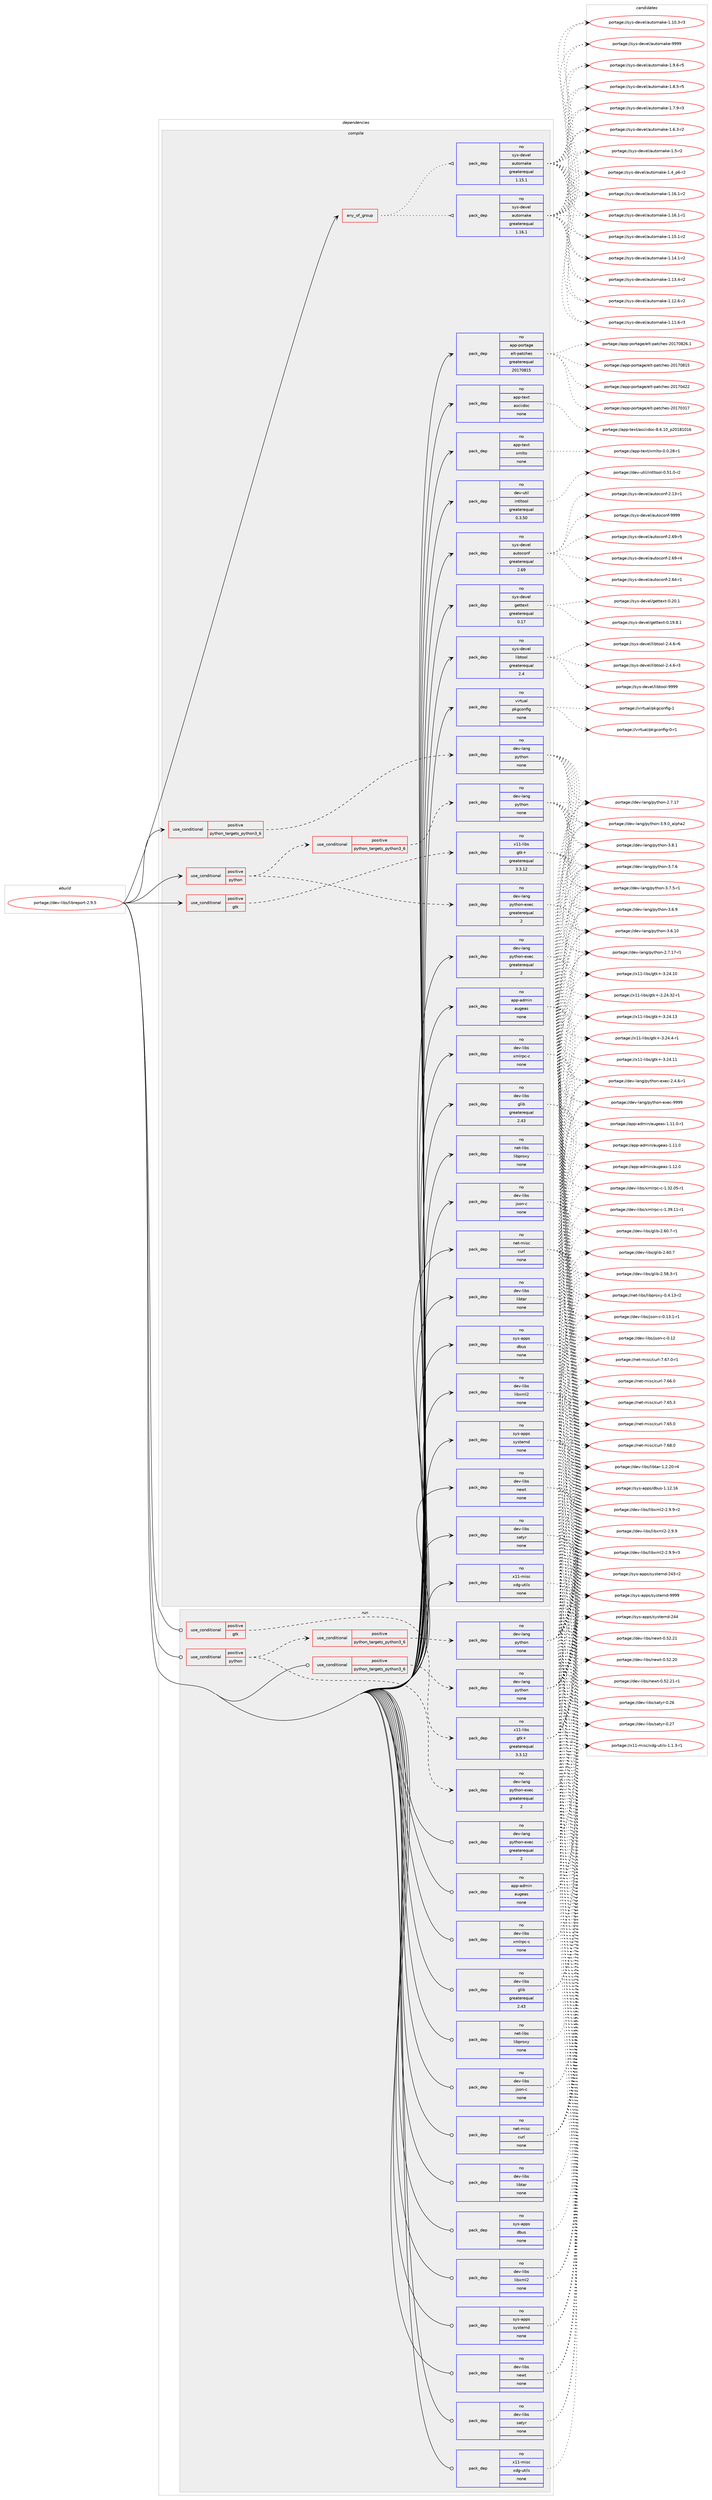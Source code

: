 digraph prolog {

# *************
# Graph options
# *************

newrank=true;
concentrate=true;
compound=true;
graph [rankdir=LR,fontname=Helvetica,fontsize=10,ranksep=1.5];#, ranksep=2.5, nodesep=0.2];
edge  [arrowhead=vee];
node  [fontname=Helvetica,fontsize=10];

# **********
# The ebuild
# **********

subgraph cluster_leftcol {
color=gray;
rank=same;
label=<<i>ebuild</i>>;
id [label="portage://dev-libs/libreport-2.9.5", color=red, width=4, href="../dev-libs/libreport-2.9.5.svg"];
}

# ****************
# The dependencies
# ****************

subgraph cluster_midcol {
color=gray;
label=<<i>dependencies</i>>;
subgraph cluster_compile {
fillcolor="#eeeeee";
style=filled;
label=<<i>compile</i>>;
subgraph any4998 {
dependency510600 [label=<<TABLE BORDER="0" CELLBORDER="1" CELLSPACING="0" CELLPADDING="4"><TR><TD CELLPADDING="10">any_of_group</TD></TR></TABLE>>, shape=none, color=red];subgraph pack380589 {
dependency510601 [label=<<TABLE BORDER="0" CELLBORDER="1" CELLSPACING="0" CELLPADDING="4" WIDTH="220"><TR><TD ROWSPAN="6" CELLPADDING="30">pack_dep</TD></TR><TR><TD WIDTH="110">no</TD></TR><TR><TD>sys-devel</TD></TR><TR><TD>automake</TD></TR><TR><TD>greaterequal</TD></TR><TR><TD>1.16.1</TD></TR></TABLE>>, shape=none, color=blue];
}
dependency510600:e -> dependency510601:w [weight=20,style="dotted",arrowhead="oinv"];
subgraph pack380590 {
dependency510602 [label=<<TABLE BORDER="0" CELLBORDER="1" CELLSPACING="0" CELLPADDING="4" WIDTH="220"><TR><TD ROWSPAN="6" CELLPADDING="30">pack_dep</TD></TR><TR><TD WIDTH="110">no</TD></TR><TR><TD>sys-devel</TD></TR><TR><TD>automake</TD></TR><TR><TD>greaterequal</TD></TR><TR><TD>1.15.1</TD></TR></TABLE>>, shape=none, color=blue];
}
dependency510600:e -> dependency510602:w [weight=20,style="dotted",arrowhead="oinv"];
}
id:e -> dependency510600:w [weight=20,style="solid",arrowhead="vee"];
subgraph cond124778 {
dependency510603 [label=<<TABLE BORDER="0" CELLBORDER="1" CELLSPACING="0" CELLPADDING="4"><TR><TD ROWSPAN="3" CELLPADDING="10">use_conditional</TD></TR><TR><TD>positive</TD></TR><TR><TD>gtk</TD></TR></TABLE>>, shape=none, color=red];
subgraph pack380591 {
dependency510604 [label=<<TABLE BORDER="0" CELLBORDER="1" CELLSPACING="0" CELLPADDING="4" WIDTH="220"><TR><TD ROWSPAN="6" CELLPADDING="30">pack_dep</TD></TR><TR><TD WIDTH="110">no</TD></TR><TR><TD>x11-libs</TD></TR><TR><TD>gtk+</TD></TR><TR><TD>greaterequal</TD></TR><TR><TD>3.3.12</TD></TR></TABLE>>, shape=none, color=blue];
}
dependency510603:e -> dependency510604:w [weight=20,style="dashed",arrowhead="vee"];
}
id:e -> dependency510603:w [weight=20,style="solid",arrowhead="vee"];
subgraph cond124779 {
dependency510605 [label=<<TABLE BORDER="0" CELLBORDER="1" CELLSPACING="0" CELLPADDING="4"><TR><TD ROWSPAN="3" CELLPADDING="10">use_conditional</TD></TR><TR><TD>positive</TD></TR><TR><TD>python</TD></TR></TABLE>>, shape=none, color=red];
subgraph cond124780 {
dependency510606 [label=<<TABLE BORDER="0" CELLBORDER="1" CELLSPACING="0" CELLPADDING="4"><TR><TD ROWSPAN="3" CELLPADDING="10">use_conditional</TD></TR><TR><TD>positive</TD></TR><TR><TD>python_targets_python3_6</TD></TR></TABLE>>, shape=none, color=red];
subgraph pack380592 {
dependency510607 [label=<<TABLE BORDER="0" CELLBORDER="1" CELLSPACING="0" CELLPADDING="4" WIDTH="220"><TR><TD ROWSPAN="6" CELLPADDING="30">pack_dep</TD></TR><TR><TD WIDTH="110">no</TD></TR><TR><TD>dev-lang</TD></TR><TR><TD>python</TD></TR><TR><TD>none</TD></TR><TR><TD></TD></TR></TABLE>>, shape=none, color=blue];
}
dependency510606:e -> dependency510607:w [weight=20,style="dashed",arrowhead="vee"];
}
dependency510605:e -> dependency510606:w [weight=20,style="dashed",arrowhead="vee"];
subgraph pack380593 {
dependency510608 [label=<<TABLE BORDER="0" CELLBORDER="1" CELLSPACING="0" CELLPADDING="4" WIDTH="220"><TR><TD ROWSPAN="6" CELLPADDING="30">pack_dep</TD></TR><TR><TD WIDTH="110">no</TD></TR><TR><TD>dev-lang</TD></TR><TR><TD>python-exec</TD></TR><TR><TD>greaterequal</TD></TR><TR><TD>2</TD></TR></TABLE>>, shape=none, color=blue];
}
dependency510605:e -> dependency510608:w [weight=20,style="dashed",arrowhead="vee"];
}
id:e -> dependency510605:w [weight=20,style="solid",arrowhead="vee"];
subgraph cond124781 {
dependency510609 [label=<<TABLE BORDER="0" CELLBORDER="1" CELLSPACING="0" CELLPADDING="4"><TR><TD ROWSPAN="3" CELLPADDING="10">use_conditional</TD></TR><TR><TD>positive</TD></TR><TR><TD>python_targets_python3_6</TD></TR></TABLE>>, shape=none, color=red];
subgraph pack380594 {
dependency510610 [label=<<TABLE BORDER="0" CELLBORDER="1" CELLSPACING="0" CELLPADDING="4" WIDTH="220"><TR><TD ROWSPAN="6" CELLPADDING="30">pack_dep</TD></TR><TR><TD WIDTH="110">no</TD></TR><TR><TD>dev-lang</TD></TR><TR><TD>python</TD></TR><TR><TD>none</TD></TR><TR><TD></TD></TR></TABLE>>, shape=none, color=blue];
}
dependency510609:e -> dependency510610:w [weight=20,style="dashed",arrowhead="vee"];
}
id:e -> dependency510609:w [weight=20,style="solid",arrowhead="vee"];
subgraph pack380595 {
dependency510611 [label=<<TABLE BORDER="0" CELLBORDER="1" CELLSPACING="0" CELLPADDING="4" WIDTH="220"><TR><TD ROWSPAN="6" CELLPADDING="30">pack_dep</TD></TR><TR><TD WIDTH="110">no</TD></TR><TR><TD>app-admin</TD></TR><TR><TD>augeas</TD></TR><TR><TD>none</TD></TR><TR><TD></TD></TR></TABLE>>, shape=none, color=blue];
}
id:e -> dependency510611:w [weight=20,style="solid",arrowhead="vee"];
subgraph pack380596 {
dependency510612 [label=<<TABLE BORDER="0" CELLBORDER="1" CELLSPACING="0" CELLPADDING="4" WIDTH="220"><TR><TD ROWSPAN="6" CELLPADDING="30">pack_dep</TD></TR><TR><TD WIDTH="110">no</TD></TR><TR><TD>app-portage</TD></TR><TR><TD>elt-patches</TD></TR><TR><TD>greaterequal</TD></TR><TR><TD>20170815</TD></TR></TABLE>>, shape=none, color=blue];
}
id:e -> dependency510612:w [weight=20,style="solid",arrowhead="vee"];
subgraph pack380597 {
dependency510613 [label=<<TABLE BORDER="0" CELLBORDER="1" CELLSPACING="0" CELLPADDING="4" WIDTH="220"><TR><TD ROWSPAN="6" CELLPADDING="30">pack_dep</TD></TR><TR><TD WIDTH="110">no</TD></TR><TR><TD>app-text</TD></TR><TR><TD>asciidoc</TD></TR><TR><TD>none</TD></TR><TR><TD></TD></TR></TABLE>>, shape=none, color=blue];
}
id:e -> dependency510613:w [weight=20,style="solid",arrowhead="vee"];
subgraph pack380598 {
dependency510614 [label=<<TABLE BORDER="0" CELLBORDER="1" CELLSPACING="0" CELLPADDING="4" WIDTH="220"><TR><TD ROWSPAN="6" CELLPADDING="30">pack_dep</TD></TR><TR><TD WIDTH="110">no</TD></TR><TR><TD>app-text</TD></TR><TR><TD>xmlto</TD></TR><TR><TD>none</TD></TR><TR><TD></TD></TR></TABLE>>, shape=none, color=blue];
}
id:e -> dependency510614:w [weight=20,style="solid",arrowhead="vee"];
subgraph pack380599 {
dependency510615 [label=<<TABLE BORDER="0" CELLBORDER="1" CELLSPACING="0" CELLPADDING="4" WIDTH="220"><TR><TD ROWSPAN="6" CELLPADDING="30">pack_dep</TD></TR><TR><TD WIDTH="110">no</TD></TR><TR><TD>dev-lang</TD></TR><TR><TD>python-exec</TD></TR><TR><TD>greaterequal</TD></TR><TR><TD>2</TD></TR></TABLE>>, shape=none, color=blue];
}
id:e -> dependency510615:w [weight=20,style="solid",arrowhead="vee"];
subgraph pack380600 {
dependency510616 [label=<<TABLE BORDER="0" CELLBORDER="1" CELLSPACING="0" CELLPADDING="4" WIDTH="220"><TR><TD ROWSPAN="6" CELLPADDING="30">pack_dep</TD></TR><TR><TD WIDTH="110">no</TD></TR><TR><TD>dev-libs</TD></TR><TR><TD>glib</TD></TR><TR><TD>greaterequal</TD></TR><TR><TD>2.43</TD></TR></TABLE>>, shape=none, color=blue];
}
id:e -> dependency510616:w [weight=20,style="solid",arrowhead="vee"];
subgraph pack380601 {
dependency510617 [label=<<TABLE BORDER="0" CELLBORDER="1" CELLSPACING="0" CELLPADDING="4" WIDTH="220"><TR><TD ROWSPAN="6" CELLPADDING="30">pack_dep</TD></TR><TR><TD WIDTH="110">no</TD></TR><TR><TD>dev-libs</TD></TR><TR><TD>json-c</TD></TR><TR><TD>none</TD></TR><TR><TD></TD></TR></TABLE>>, shape=none, color=blue];
}
id:e -> dependency510617:w [weight=20,style="solid",arrowhead="vee"];
subgraph pack380602 {
dependency510618 [label=<<TABLE BORDER="0" CELLBORDER="1" CELLSPACING="0" CELLPADDING="4" WIDTH="220"><TR><TD ROWSPAN="6" CELLPADDING="30">pack_dep</TD></TR><TR><TD WIDTH="110">no</TD></TR><TR><TD>dev-libs</TD></TR><TR><TD>libtar</TD></TR><TR><TD>none</TD></TR><TR><TD></TD></TR></TABLE>>, shape=none, color=blue];
}
id:e -> dependency510618:w [weight=20,style="solid",arrowhead="vee"];
subgraph pack380603 {
dependency510619 [label=<<TABLE BORDER="0" CELLBORDER="1" CELLSPACING="0" CELLPADDING="4" WIDTH="220"><TR><TD ROWSPAN="6" CELLPADDING="30">pack_dep</TD></TR><TR><TD WIDTH="110">no</TD></TR><TR><TD>dev-libs</TD></TR><TR><TD>libxml2</TD></TR><TR><TD>none</TD></TR><TR><TD></TD></TR></TABLE>>, shape=none, color=blue];
}
id:e -> dependency510619:w [weight=20,style="solid",arrowhead="vee"];
subgraph pack380604 {
dependency510620 [label=<<TABLE BORDER="0" CELLBORDER="1" CELLSPACING="0" CELLPADDING="4" WIDTH="220"><TR><TD ROWSPAN="6" CELLPADDING="30">pack_dep</TD></TR><TR><TD WIDTH="110">no</TD></TR><TR><TD>dev-libs</TD></TR><TR><TD>newt</TD></TR><TR><TD>none</TD></TR><TR><TD></TD></TR></TABLE>>, shape=none, color=blue];
}
id:e -> dependency510620:w [weight=20,style="solid",arrowhead="vee"];
subgraph pack380605 {
dependency510621 [label=<<TABLE BORDER="0" CELLBORDER="1" CELLSPACING="0" CELLPADDING="4" WIDTH="220"><TR><TD ROWSPAN="6" CELLPADDING="30">pack_dep</TD></TR><TR><TD WIDTH="110">no</TD></TR><TR><TD>dev-libs</TD></TR><TR><TD>satyr</TD></TR><TR><TD>none</TD></TR><TR><TD></TD></TR></TABLE>>, shape=none, color=blue];
}
id:e -> dependency510621:w [weight=20,style="solid",arrowhead="vee"];
subgraph pack380606 {
dependency510622 [label=<<TABLE BORDER="0" CELLBORDER="1" CELLSPACING="0" CELLPADDING="4" WIDTH="220"><TR><TD ROWSPAN="6" CELLPADDING="30">pack_dep</TD></TR><TR><TD WIDTH="110">no</TD></TR><TR><TD>dev-libs</TD></TR><TR><TD>xmlrpc-c</TD></TR><TR><TD>none</TD></TR><TR><TD></TD></TR></TABLE>>, shape=none, color=blue];
}
id:e -> dependency510622:w [weight=20,style="solid",arrowhead="vee"];
subgraph pack380607 {
dependency510623 [label=<<TABLE BORDER="0" CELLBORDER="1" CELLSPACING="0" CELLPADDING="4" WIDTH="220"><TR><TD ROWSPAN="6" CELLPADDING="30">pack_dep</TD></TR><TR><TD WIDTH="110">no</TD></TR><TR><TD>dev-util</TD></TR><TR><TD>intltool</TD></TR><TR><TD>greaterequal</TD></TR><TR><TD>0.3.50</TD></TR></TABLE>>, shape=none, color=blue];
}
id:e -> dependency510623:w [weight=20,style="solid",arrowhead="vee"];
subgraph pack380608 {
dependency510624 [label=<<TABLE BORDER="0" CELLBORDER="1" CELLSPACING="0" CELLPADDING="4" WIDTH="220"><TR><TD ROWSPAN="6" CELLPADDING="30">pack_dep</TD></TR><TR><TD WIDTH="110">no</TD></TR><TR><TD>net-libs</TD></TR><TR><TD>libproxy</TD></TR><TR><TD>none</TD></TR><TR><TD></TD></TR></TABLE>>, shape=none, color=blue];
}
id:e -> dependency510624:w [weight=20,style="solid",arrowhead="vee"];
subgraph pack380609 {
dependency510625 [label=<<TABLE BORDER="0" CELLBORDER="1" CELLSPACING="0" CELLPADDING="4" WIDTH="220"><TR><TD ROWSPAN="6" CELLPADDING="30">pack_dep</TD></TR><TR><TD WIDTH="110">no</TD></TR><TR><TD>net-misc</TD></TR><TR><TD>curl</TD></TR><TR><TD>none</TD></TR><TR><TD></TD></TR></TABLE>>, shape=none, color=blue];
}
id:e -> dependency510625:w [weight=20,style="solid",arrowhead="vee"];
subgraph pack380610 {
dependency510626 [label=<<TABLE BORDER="0" CELLBORDER="1" CELLSPACING="0" CELLPADDING="4" WIDTH="220"><TR><TD ROWSPAN="6" CELLPADDING="30">pack_dep</TD></TR><TR><TD WIDTH="110">no</TD></TR><TR><TD>sys-apps</TD></TR><TR><TD>dbus</TD></TR><TR><TD>none</TD></TR><TR><TD></TD></TR></TABLE>>, shape=none, color=blue];
}
id:e -> dependency510626:w [weight=20,style="solid",arrowhead="vee"];
subgraph pack380611 {
dependency510627 [label=<<TABLE BORDER="0" CELLBORDER="1" CELLSPACING="0" CELLPADDING="4" WIDTH="220"><TR><TD ROWSPAN="6" CELLPADDING="30">pack_dep</TD></TR><TR><TD WIDTH="110">no</TD></TR><TR><TD>sys-apps</TD></TR><TR><TD>systemd</TD></TR><TR><TD>none</TD></TR><TR><TD></TD></TR></TABLE>>, shape=none, color=blue];
}
id:e -> dependency510627:w [weight=20,style="solid",arrowhead="vee"];
subgraph pack380612 {
dependency510628 [label=<<TABLE BORDER="0" CELLBORDER="1" CELLSPACING="0" CELLPADDING="4" WIDTH="220"><TR><TD ROWSPAN="6" CELLPADDING="30">pack_dep</TD></TR><TR><TD WIDTH="110">no</TD></TR><TR><TD>sys-devel</TD></TR><TR><TD>autoconf</TD></TR><TR><TD>greaterequal</TD></TR><TR><TD>2.69</TD></TR></TABLE>>, shape=none, color=blue];
}
id:e -> dependency510628:w [weight=20,style="solid",arrowhead="vee"];
subgraph pack380613 {
dependency510629 [label=<<TABLE BORDER="0" CELLBORDER="1" CELLSPACING="0" CELLPADDING="4" WIDTH="220"><TR><TD ROWSPAN="6" CELLPADDING="30">pack_dep</TD></TR><TR><TD WIDTH="110">no</TD></TR><TR><TD>sys-devel</TD></TR><TR><TD>gettext</TD></TR><TR><TD>greaterequal</TD></TR><TR><TD>0.17</TD></TR></TABLE>>, shape=none, color=blue];
}
id:e -> dependency510629:w [weight=20,style="solid",arrowhead="vee"];
subgraph pack380614 {
dependency510630 [label=<<TABLE BORDER="0" CELLBORDER="1" CELLSPACING="0" CELLPADDING="4" WIDTH="220"><TR><TD ROWSPAN="6" CELLPADDING="30">pack_dep</TD></TR><TR><TD WIDTH="110">no</TD></TR><TR><TD>sys-devel</TD></TR><TR><TD>libtool</TD></TR><TR><TD>greaterequal</TD></TR><TR><TD>2.4</TD></TR></TABLE>>, shape=none, color=blue];
}
id:e -> dependency510630:w [weight=20,style="solid",arrowhead="vee"];
subgraph pack380615 {
dependency510631 [label=<<TABLE BORDER="0" CELLBORDER="1" CELLSPACING="0" CELLPADDING="4" WIDTH="220"><TR><TD ROWSPAN="6" CELLPADDING="30">pack_dep</TD></TR><TR><TD WIDTH="110">no</TD></TR><TR><TD>virtual</TD></TR><TR><TD>pkgconfig</TD></TR><TR><TD>none</TD></TR><TR><TD></TD></TR></TABLE>>, shape=none, color=blue];
}
id:e -> dependency510631:w [weight=20,style="solid",arrowhead="vee"];
subgraph pack380616 {
dependency510632 [label=<<TABLE BORDER="0" CELLBORDER="1" CELLSPACING="0" CELLPADDING="4" WIDTH="220"><TR><TD ROWSPAN="6" CELLPADDING="30">pack_dep</TD></TR><TR><TD WIDTH="110">no</TD></TR><TR><TD>x11-misc</TD></TR><TR><TD>xdg-utils</TD></TR><TR><TD>none</TD></TR><TR><TD></TD></TR></TABLE>>, shape=none, color=blue];
}
id:e -> dependency510632:w [weight=20,style="solid",arrowhead="vee"];
}
subgraph cluster_compileandrun {
fillcolor="#eeeeee";
style=filled;
label=<<i>compile and run</i>>;
}
subgraph cluster_run {
fillcolor="#eeeeee";
style=filled;
label=<<i>run</i>>;
subgraph cond124782 {
dependency510633 [label=<<TABLE BORDER="0" CELLBORDER="1" CELLSPACING="0" CELLPADDING="4"><TR><TD ROWSPAN="3" CELLPADDING="10">use_conditional</TD></TR><TR><TD>positive</TD></TR><TR><TD>gtk</TD></TR></TABLE>>, shape=none, color=red];
subgraph pack380617 {
dependency510634 [label=<<TABLE BORDER="0" CELLBORDER="1" CELLSPACING="0" CELLPADDING="4" WIDTH="220"><TR><TD ROWSPAN="6" CELLPADDING="30">pack_dep</TD></TR><TR><TD WIDTH="110">no</TD></TR><TR><TD>x11-libs</TD></TR><TR><TD>gtk+</TD></TR><TR><TD>greaterequal</TD></TR><TR><TD>3.3.12</TD></TR></TABLE>>, shape=none, color=blue];
}
dependency510633:e -> dependency510634:w [weight=20,style="dashed",arrowhead="vee"];
}
id:e -> dependency510633:w [weight=20,style="solid",arrowhead="odot"];
subgraph cond124783 {
dependency510635 [label=<<TABLE BORDER="0" CELLBORDER="1" CELLSPACING="0" CELLPADDING="4"><TR><TD ROWSPAN="3" CELLPADDING="10">use_conditional</TD></TR><TR><TD>positive</TD></TR><TR><TD>python</TD></TR></TABLE>>, shape=none, color=red];
subgraph cond124784 {
dependency510636 [label=<<TABLE BORDER="0" CELLBORDER="1" CELLSPACING="0" CELLPADDING="4"><TR><TD ROWSPAN="3" CELLPADDING="10">use_conditional</TD></TR><TR><TD>positive</TD></TR><TR><TD>python_targets_python3_6</TD></TR></TABLE>>, shape=none, color=red];
subgraph pack380618 {
dependency510637 [label=<<TABLE BORDER="0" CELLBORDER="1" CELLSPACING="0" CELLPADDING="4" WIDTH="220"><TR><TD ROWSPAN="6" CELLPADDING="30">pack_dep</TD></TR><TR><TD WIDTH="110">no</TD></TR><TR><TD>dev-lang</TD></TR><TR><TD>python</TD></TR><TR><TD>none</TD></TR><TR><TD></TD></TR></TABLE>>, shape=none, color=blue];
}
dependency510636:e -> dependency510637:w [weight=20,style="dashed",arrowhead="vee"];
}
dependency510635:e -> dependency510636:w [weight=20,style="dashed",arrowhead="vee"];
subgraph pack380619 {
dependency510638 [label=<<TABLE BORDER="0" CELLBORDER="1" CELLSPACING="0" CELLPADDING="4" WIDTH="220"><TR><TD ROWSPAN="6" CELLPADDING="30">pack_dep</TD></TR><TR><TD WIDTH="110">no</TD></TR><TR><TD>dev-lang</TD></TR><TR><TD>python-exec</TD></TR><TR><TD>greaterequal</TD></TR><TR><TD>2</TD></TR></TABLE>>, shape=none, color=blue];
}
dependency510635:e -> dependency510638:w [weight=20,style="dashed",arrowhead="vee"];
}
id:e -> dependency510635:w [weight=20,style="solid",arrowhead="odot"];
subgraph cond124785 {
dependency510639 [label=<<TABLE BORDER="0" CELLBORDER="1" CELLSPACING="0" CELLPADDING="4"><TR><TD ROWSPAN="3" CELLPADDING="10">use_conditional</TD></TR><TR><TD>positive</TD></TR><TR><TD>python_targets_python3_6</TD></TR></TABLE>>, shape=none, color=red];
subgraph pack380620 {
dependency510640 [label=<<TABLE BORDER="0" CELLBORDER="1" CELLSPACING="0" CELLPADDING="4" WIDTH="220"><TR><TD ROWSPAN="6" CELLPADDING="30">pack_dep</TD></TR><TR><TD WIDTH="110">no</TD></TR><TR><TD>dev-lang</TD></TR><TR><TD>python</TD></TR><TR><TD>none</TD></TR><TR><TD></TD></TR></TABLE>>, shape=none, color=blue];
}
dependency510639:e -> dependency510640:w [weight=20,style="dashed",arrowhead="vee"];
}
id:e -> dependency510639:w [weight=20,style="solid",arrowhead="odot"];
subgraph pack380621 {
dependency510641 [label=<<TABLE BORDER="0" CELLBORDER="1" CELLSPACING="0" CELLPADDING="4" WIDTH="220"><TR><TD ROWSPAN="6" CELLPADDING="30">pack_dep</TD></TR><TR><TD WIDTH="110">no</TD></TR><TR><TD>app-admin</TD></TR><TR><TD>augeas</TD></TR><TR><TD>none</TD></TR><TR><TD></TD></TR></TABLE>>, shape=none, color=blue];
}
id:e -> dependency510641:w [weight=20,style="solid",arrowhead="odot"];
subgraph pack380622 {
dependency510642 [label=<<TABLE BORDER="0" CELLBORDER="1" CELLSPACING="0" CELLPADDING="4" WIDTH="220"><TR><TD ROWSPAN="6" CELLPADDING="30">pack_dep</TD></TR><TR><TD WIDTH="110">no</TD></TR><TR><TD>dev-lang</TD></TR><TR><TD>python-exec</TD></TR><TR><TD>greaterequal</TD></TR><TR><TD>2</TD></TR></TABLE>>, shape=none, color=blue];
}
id:e -> dependency510642:w [weight=20,style="solid",arrowhead="odot"];
subgraph pack380623 {
dependency510643 [label=<<TABLE BORDER="0" CELLBORDER="1" CELLSPACING="0" CELLPADDING="4" WIDTH="220"><TR><TD ROWSPAN="6" CELLPADDING="30">pack_dep</TD></TR><TR><TD WIDTH="110">no</TD></TR><TR><TD>dev-libs</TD></TR><TR><TD>glib</TD></TR><TR><TD>greaterequal</TD></TR><TR><TD>2.43</TD></TR></TABLE>>, shape=none, color=blue];
}
id:e -> dependency510643:w [weight=20,style="solid",arrowhead="odot"];
subgraph pack380624 {
dependency510644 [label=<<TABLE BORDER="0" CELLBORDER="1" CELLSPACING="0" CELLPADDING="4" WIDTH="220"><TR><TD ROWSPAN="6" CELLPADDING="30">pack_dep</TD></TR><TR><TD WIDTH="110">no</TD></TR><TR><TD>dev-libs</TD></TR><TR><TD>json-c</TD></TR><TR><TD>none</TD></TR><TR><TD></TD></TR></TABLE>>, shape=none, color=blue];
}
id:e -> dependency510644:w [weight=20,style="solid",arrowhead="odot"];
subgraph pack380625 {
dependency510645 [label=<<TABLE BORDER="0" CELLBORDER="1" CELLSPACING="0" CELLPADDING="4" WIDTH="220"><TR><TD ROWSPAN="6" CELLPADDING="30">pack_dep</TD></TR><TR><TD WIDTH="110">no</TD></TR><TR><TD>dev-libs</TD></TR><TR><TD>libtar</TD></TR><TR><TD>none</TD></TR><TR><TD></TD></TR></TABLE>>, shape=none, color=blue];
}
id:e -> dependency510645:w [weight=20,style="solid",arrowhead="odot"];
subgraph pack380626 {
dependency510646 [label=<<TABLE BORDER="0" CELLBORDER="1" CELLSPACING="0" CELLPADDING="4" WIDTH="220"><TR><TD ROWSPAN="6" CELLPADDING="30">pack_dep</TD></TR><TR><TD WIDTH="110">no</TD></TR><TR><TD>dev-libs</TD></TR><TR><TD>libxml2</TD></TR><TR><TD>none</TD></TR><TR><TD></TD></TR></TABLE>>, shape=none, color=blue];
}
id:e -> dependency510646:w [weight=20,style="solid",arrowhead="odot"];
subgraph pack380627 {
dependency510647 [label=<<TABLE BORDER="0" CELLBORDER="1" CELLSPACING="0" CELLPADDING="4" WIDTH="220"><TR><TD ROWSPAN="6" CELLPADDING="30">pack_dep</TD></TR><TR><TD WIDTH="110">no</TD></TR><TR><TD>dev-libs</TD></TR><TR><TD>newt</TD></TR><TR><TD>none</TD></TR><TR><TD></TD></TR></TABLE>>, shape=none, color=blue];
}
id:e -> dependency510647:w [weight=20,style="solid",arrowhead="odot"];
subgraph pack380628 {
dependency510648 [label=<<TABLE BORDER="0" CELLBORDER="1" CELLSPACING="0" CELLPADDING="4" WIDTH="220"><TR><TD ROWSPAN="6" CELLPADDING="30">pack_dep</TD></TR><TR><TD WIDTH="110">no</TD></TR><TR><TD>dev-libs</TD></TR><TR><TD>satyr</TD></TR><TR><TD>none</TD></TR><TR><TD></TD></TR></TABLE>>, shape=none, color=blue];
}
id:e -> dependency510648:w [weight=20,style="solid",arrowhead="odot"];
subgraph pack380629 {
dependency510649 [label=<<TABLE BORDER="0" CELLBORDER="1" CELLSPACING="0" CELLPADDING="4" WIDTH="220"><TR><TD ROWSPAN="6" CELLPADDING="30">pack_dep</TD></TR><TR><TD WIDTH="110">no</TD></TR><TR><TD>dev-libs</TD></TR><TR><TD>xmlrpc-c</TD></TR><TR><TD>none</TD></TR><TR><TD></TD></TR></TABLE>>, shape=none, color=blue];
}
id:e -> dependency510649:w [weight=20,style="solid",arrowhead="odot"];
subgraph pack380630 {
dependency510650 [label=<<TABLE BORDER="0" CELLBORDER="1" CELLSPACING="0" CELLPADDING="4" WIDTH="220"><TR><TD ROWSPAN="6" CELLPADDING="30">pack_dep</TD></TR><TR><TD WIDTH="110">no</TD></TR><TR><TD>net-libs</TD></TR><TR><TD>libproxy</TD></TR><TR><TD>none</TD></TR><TR><TD></TD></TR></TABLE>>, shape=none, color=blue];
}
id:e -> dependency510650:w [weight=20,style="solid",arrowhead="odot"];
subgraph pack380631 {
dependency510651 [label=<<TABLE BORDER="0" CELLBORDER="1" CELLSPACING="0" CELLPADDING="4" WIDTH="220"><TR><TD ROWSPAN="6" CELLPADDING="30">pack_dep</TD></TR><TR><TD WIDTH="110">no</TD></TR><TR><TD>net-misc</TD></TR><TR><TD>curl</TD></TR><TR><TD>none</TD></TR><TR><TD></TD></TR></TABLE>>, shape=none, color=blue];
}
id:e -> dependency510651:w [weight=20,style="solid",arrowhead="odot"];
subgraph pack380632 {
dependency510652 [label=<<TABLE BORDER="0" CELLBORDER="1" CELLSPACING="0" CELLPADDING="4" WIDTH="220"><TR><TD ROWSPAN="6" CELLPADDING="30">pack_dep</TD></TR><TR><TD WIDTH="110">no</TD></TR><TR><TD>sys-apps</TD></TR><TR><TD>dbus</TD></TR><TR><TD>none</TD></TR><TR><TD></TD></TR></TABLE>>, shape=none, color=blue];
}
id:e -> dependency510652:w [weight=20,style="solid",arrowhead="odot"];
subgraph pack380633 {
dependency510653 [label=<<TABLE BORDER="0" CELLBORDER="1" CELLSPACING="0" CELLPADDING="4" WIDTH="220"><TR><TD ROWSPAN="6" CELLPADDING="30">pack_dep</TD></TR><TR><TD WIDTH="110">no</TD></TR><TR><TD>sys-apps</TD></TR><TR><TD>systemd</TD></TR><TR><TD>none</TD></TR><TR><TD></TD></TR></TABLE>>, shape=none, color=blue];
}
id:e -> dependency510653:w [weight=20,style="solid",arrowhead="odot"];
subgraph pack380634 {
dependency510654 [label=<<TABLE BORDER="0" CELLBORDER="1" CELLSPACING="0" CELLPADDING="4" WIDTH="220"><TR><TD ROWSPAN="6" CELLPADDING="30">pack_dep</TD></TR><TR><TD WIDTH="110">no</TD></TR><TR><TD>x11-misc</TD></TR><TR><TD>xdg-utils</TD></TR><TR><TD>none</TD></TR><TR><TD></TD></TR></TABLE>>, shape=none, color=blue];
}
id:e -> dependency510654:w [weight=20,style="solid",arrowhead="odot"];
}
}

# **************
# The candidates
# **************

subgraph cluster_choices {
rank=same;
color=gray;
label=<<i>candidates</i>>;

subgraph choice380589 {
color=black;
nodesep=1;
choice115121115451001011181011084797117116111109971071014557575757 [label="portage://sys-devel/automake-9999", color=red, width=4,href="../sys-devel/automake-9999.svg"];
choice115121115451001011181011084797117116111109971071014549465746544511453 [label="portage://sys-devel/automake-1.9.6-r5", color=red, width=4,href="../sys-devel/automake-1.9.6-r5.svg"];
choice115121115451001011181011084797117116111109971071014549465646534511453 [label="portage://sys-devel/automake-1.8.5-r5", color=red, width=4,href="../sys-devel/automake-1.8.5-r5.svg"];
choice115121115451001011181011084797117116111109971071014549465546574511451 [label="portage://sys-devel/automake-1.7.9-r3", color=red, width=4,href="../sys-devel/automake-1.7.9-r3.svg"];
choice115121115451001011181011084797117116111109971071014549465446514511450 [label="portage://sys-devel/automake-1.6.3-r2", color=red, width=4,href="../sys-devel/automake-1.6.3-r2.svg"];
choice11512111545100101118101108479711711611110997107101454946534511450 [label="portage://sys-devel/automake-1.5-r2", color=red, width=4,href="../sys-devel/automake-1.5-r2.svg"];
choice115121115451001011181011084797117116111109971071014549465295112544511450 [label="portage://sys-devel/automake-1.4_p6-r2", color=red, width=4,href="../sys-devel/automake-1.4_p6-r2.svg"];
choice11512111545100101118101108479711711611110997107101454946495446494511450 [label="portage://sys-devel/automake-1.16.1-r2", color=red, width=4,href="../sys-devel/automake-1.16.1-r2.svg"];
choice11512111545100101118101108479711711611110997107101454946495446494511449 [label="portage://sys-devel/automake-1.16.1-r1", color=red, width=4,href="../sys-devel/automake-1.16.1-r1.svg"];
choice11512111545100101118101108479711711611110997107101454946495346494511450 [label="portage://sys-devel/automake-1.15.1-r2", color=red, width=4,href="../sys-devel/automake-1.15.1-r2.svg"];
choice11512111545100101118101108479711711611110997107101454946495246494511450 [label="portage://sys-devel/automake-1.14.1-r2", color=red, width=4,href="../sys-devel/automake-1.14.1-r2.svg"];
choice11512111545100101118101108479711711611110997107101454946495146524511450 [label="portage://sys-devel/automake-1.13.4-r2", color=red, width=4,href="../sys-devel/automake-1.13.4-r2.svg"];
choice11512111545100101118101108479711711611110997107101454946495046544511450 [label="portage://sys-devel/automake-1.12.6-r2", color=red, width=4,href="../sys-devel/automake-1.12.6-r2.svg"];
choice11512111545100101118101108479711711611110997107101454946494946544511451 [label="portage://sys-devel/automake-1.11.6-r3", color=red, width=4,href="../sys-devel/automake-1.11.6-r3.svg"];
choice11512111545100101118101108479711711611110997107101454946494846514511451 [label="portage://sys-devel/automake-1.10.3-r3", color=red, width=4,href="../sys-devel/automake-1.10.3-r3.svg"];
dependency510601:e -> choice115121115451001011181011084797117116111109971071014557575757:w [style=dotted,weight="100"];
dependency510601:e -> choice115121115451001011181011084797117116111109971071014549465746544511453:w [style=dotted,weight="100"];
dependency510601:e -> choice115121115451001011181011084797117116111109971071014549465646534511453:w [style=dotted,weight="100"];
dependency510601:e -> choice115121115451001011181011084797117116111109971071014549465546574511451:w [style=dotted,weight="100"];
dependency510601:e -> choice115121115451001011181011084797117116111109971071014549465446514511450:w [style=dotted,weight="100"];
dependency510601:e -> choice11512111545100101118101108479711711611110997107101454946534511450:w [style=dotted,weight="100"];
dependency510601:e -> choice115121115451001011181011084797117116111109971071014549465295112544511450:w [style=dotted,weight="100"];
dependency510601:e -> choice11512111545100101118101108479711711611110997107101454946495446494511450:w [style=dotted,weight="100"];
dependency510601:e -> choice11512111545100101118101108479711711611110997107101454946495446494511449:w [style=dotted,weight="100"];
dependency510601:e -> choice11512111545100101118101108479711711611110997107101454946495346494511450:w [style=dotted,weight="100"];
dependency510601:e -> choice11512111545100101118101108479711711611110997107101454946495246494511450:w [style=dotted,weight="100"];
dependency510601:e -> choice11512111545100101118101108479711711611110997107101454946495146524511450:w [style=dotted,weight="100"];
dependency510601:e -> choice11512111545100101118101108479711711611110997107101454946495046544511450:w [style=dotted,weight="100"];
dependency510601:e -> choice11512111545100101118101108479711711611110997107101454946494946544511451:w [style=dotted,weight="100"];
dependency510601:e -> choice11512111545100101118101108479711711611110997107101454946494846514511451:w [style=dotted,weight="100"];
}
subgraph choice380590 {
color=black;
nodesep=1;
choice115121115451001011181011084797117116111109971071014557575757 [label="portage://sys-devel/automake-9999", color=red, width=4,href="../sys-devel/automake-9999.svg"];
choice115121115451001011181011084797117116111109971071014549465746544511453 [label="portage://sys-devel/automake-1.9.6-r5", color=red, width=4,href="../sys-devel/automake-1.9.6-r5.svg"];
choice115121115451001011181011084797117116111109971071014549465646534511453 [label="portage://sys-devel/automake-1.8.5-r5", color=red, width=4,href="../sys-devel/automake-1.8.5-r5.svg"];
choice115121115451001011181011084797117116111109971071014549465546574511451 [label="portage://sys-devel/automake-1.7.9-r3", color=red, width=4,href="../sys-devel/automake-1.7.9-r3.svg"];
choice115121115451001011181011084797117116111109971071014549465446514511450 [label="portage://sys-devel/automake-1.6.3-r2", color=red, width=4,href="../sys-devel/automake-1.6.3-r2.svg"];
choice11512111545100101118101108479711711611110997107101454946534511450 [label="portage://sys-devel/automake-1.5-r2", color=red, width=4,href="../sys-devel/automake-1.5-r2.svg"];
choice115121115451001011181011084797117116111109971071014549465295112544511450 [label="portage://sys-devel/automake-1.4_p6-r2", color=red, width=4,href="../sys-devel/automake-1.4_p6-r2.svg"];
choice11512111545100101118101108479711711611110997107101454946495446494511450 [label="portage://sys-devel/automake-1.16.1-r2", color=red, width=4,href="../sys-devel/automake-1.16.1-r2.svg"];
choice11512111545100101118101108479711711611110997107101454946495446494511449 [label="portage://sys-devel/automake-1.16.1-r1", color=red, width=4,href="../sys-devel/automake-1.16.1-r1.svg"];
choice11512111545100101118101108479711711611110997107101454946495346494511450 [label="portage://sys-devel/automake-1.15.1-r2", color=red, width=4,href="../sys-devel/automake-1.15.1-r2.svg"];
choice11512111545100101118101108479711711611110997107101454946495246494511450 [label="portage://sys-devel/automake-1.14.1-r2", color=red, width=4,href="../sys-devel/automake-1.14.1-r2.svg"];
choice11512111545100101118101108479711711611110997107101454946495146524511450 [label="portage://sys-devel/automake-1.13.4-r2", color=red, width=4,href="../sys-devel/automake-1.13.4-r2.svg"];
choice11512111545100101118101108479711711611110997107101454946495046544511450 [label="portage://sys-devel/automake-1.12.6-r2", color=red, width=4,href="../sys-devel/automake-1.12.6-r2.svg"];
choice11512111545100101118101108479711711611110997107101454946494946544511451 [label="portage://sys-devel/automake-1.11.6-r3", color=red, width=4,href="../sys-devel/automake-1.11.6-r3.svg"];
choice11512111545100101118101108479711711611110997107101454946494846514511451 [label="portage://sys-devel/automake-1.10.3-r3", color=red, width=4,href="../sys-devel/automake-1.10.3-r3.svg"];
dependency510602:e -> choice115121115451001011181011084797117116111109971071014557575757:w [style=dotted,weight="100"];
dependency510602:e -> choice115121115451001011181011084797117116111109971071014549465746544511453:w [style=dotted,weight="100"];
dependency510602:e -> choice115121115451001011181011084797117116111109971071014549465646534511453:w [style=dotted,weight="100"];
dependency510602:e -> choice115121115451001011181011084797117116111109971071014549465546574511451:w [style=dotted,weight="100"];
dependency510602:e -> choice115121115451001011181011084797117116111109971071014549465446514511450:w [style=dotted,weight="100"];
dependency510602:e -> choice11512111545100101118101108479711711611110997107101454946534511450:w [style=dotted,weight="100"];
dependency510602:e -> choice115121115451001011181011084797117116111109971071014549465295112544511450:w [style=dotted,weight="100"];
dependency510602:e -> choice11512111545100101118101108479711711611110997107101454946495446494511450:w [style=dotted,weight="100"];
dependency510602:e -> choice11512111545100101118101108479711711611110997107101454946495446494511449:w [style=dotted,weight="100"];
dependency510602:e -> choice11512111545100101118101108479711711611110997107101454946495346494511450:w [style=dotted,weight="100"];
dependency510602:e -> choice11512111545100101118101108479711711611110997107101454946495246494511450:w [style=dotted,weight="100"];
dependency510602:e -> choice11512111545100101118101108479711711611110997107101454946495146524511450:w [style=dotted,weight="100"];
dependency510602:e -> choice11512111545100101118101108479711711611110997107101454946495046544511450:w [style=dotted,weight="100"];
dependency510602:e -> choice11512111545100101118101108479711711611110997107101454946494946544511451:w [style=dotted,weight="100"];
dependency510602:e -> choice11512111545100101118101108479711711611110997107101454946494846514511451:w [style=dotted,weight="100"];
}
subgraph choice380591 {
color=black;
nodesep=1;
choice120494945108105981154710311610743455146505246524511449 [label="portage://x11-libs/gtk+-3.24.4-r1", color=red, width=4,href="../x11-libs/gtk+-3.24.4-r1.svg"];
choice1204949451081059811547103116107434551465052464951 [label="portage://x11-libs/gtk+-3.24.13", color=red, width=4,href="../x11-libs/gtk+-3.24.13.svg"];
choice1204949451081059811547103116107434551465052464949 [label="portage://x11-libs/gtk+-3.24.11", color=red, width=4,href="../x11-libs/gtk+-3.24.11.svg"];
choice1204949451081059811547103116107434551465052464948 [label="portage://x11-libs/gtk+-3.24.10", color=red, width=4,href="../x11-libs/gtk+-3.24.10.svg"];
choice12049494510810598115471031161074345504650524651504511449 [label="portage://x11-libs/gtk+-2.24.32-r1", color=red, width=4,href="../x11-libs/gtk+-2.24.32-r1.svg"];
dependency510604:e -> choice120494945108105981154710311610743455146505246524511449:w [style=dotted,weight="100"];
dependency510604:e -> choice1204949451081059811547103116107434551465052464951:w [style=dotted,weight="100"];
dependency510604:e -> choice1204949451081059811547103116107434551465052464949:w [style=dotted,weight="100"];
dependency510604:e -> choice1204949451081059811547103116107434551465052464948:w [style=dotted,weight="100"];
dependency510604:e -> choice12049494510810598115471031161074345504650524651504511449:w [style=dotted,weight="100"];
}
subgraph choice380592 {
color=black;
nodesep=1;
choice10010111845108971101034711212111610411111045514657464895971081121049750 [label="portage://dev-lang/python-3.9.0_alpha2", color=red, width=4,href="../dev-lang/python-3.9.0_alpha2.svg"];
choice100101118451089711010347112121116104111110455146564649 [label="portage://dev-lang/python-3.8.1", color=red, width=4,href="../dev-lang/python-3.8.1.svg"];
choice100101118451089711010347112121116104111110455146554654 [label="portage://dev-lang/python-3.7.6", color=red, width=4,href="../dev-lang/python-3.7.6.svg"];
choice1001011184510897110103471121211161041111104551465546534511449 [label="portage://dev-lang/python-3.7.5-r1", color=red, width=4,href="../dev-lang/python-3.7.5-r1.svg"];
choice100101118451089711010347112121116104111110455146544657 [label="portage://dev-lang/python-3.6.9", color=red, width=4,href="../dev-lang/python-3.6.9.svg"];
choice10010111845108971101034711212111610411111045514654464948 [label="portage://dev-lang/python-3.6.10", color=red, width=4,href="../dev-lang/python-3.6.10.svg"];
choice100101118451089711010347112121116104111110455046554649554511449 [label="portage://dev-lang/python-2.7.17-r1", color=red, width=4,href="../dev-lang/python-2.7.17-r1.svg"];
choice10010111845108971101034711212111610411111045504655464955 [label="portage://dev-lang/python-2.7.17", color=red, width=4,href="../dev-lang/python-2.7.17.svg"];
dependency510607:e -> choice10010111845108971101034711212111610411111045514657464895971081121049750:w [style=dotted,weight="100"];
dependency510607:e -> choice100101118451089711010347112121116104111110455146564649:w [style=dotted,weight="100"];
dependency510607:e -> choice100101118451089711010347112121116104111110455146554654:w [style=dotted,weight="100"];
dependency510607:e -> choice1001011184510897110103471121211161041111104551465546534511449:w [style=dotted,weight="100"];
dependency510607:e -> choice100101118451089711010347112121116104111110455146544657:w [style=dotted,weight="100"];
dependency510607:e -> choice10010111845108971101034711212111610411111045514654464948:w [style=dotted,weight="100"];
dependency510607:e -> choice100101118451089711010347112121116104111110455046554649554511449:w [style=dotted,weight="100"];
dependency510607:e -> choice10010111845108971101034711212111610411111045504655464955:w [style=dotted,weight="100"];
}
subgraph choice380593 {
color=black;
nodesep=1;
choice10010111845108971101034711212111610411111045101120101994557575757 [label="portage://dev-lang/python-exec-9999", color=red, width=4,href="../dev-lang/python-exec-9999.svg"];
choice10010111845108971101034711212111610411111045101120101994550465246544511449 [label="portage://dev-lang/python-exec-2.4.6-r1", color=red, width=4,href="../dev-lang/python-exec-2.4.6-r1.svg"];
dependency510608:e -> choice10010111845108971101034711212111610411111045101120101994557575757:w [style=dotted,weight="100"];
dependency510608:e -> choice10010111845108971101034711212111610411111045101120101994550465246544511449:w [style=dotted,weight="100"];
}
subgraph choice380594 {
color=black;
nodesep=1;
choice10010111845108971101034711212111610411111045514657464895971081121049750 [label="portage://dev-lang/python-3.9.0_alpha2", color=red, width=4,href="../dev-lang/python-3.9.0_alpha2.svg"];
choice100101118451089711010347112121116104111110455146564649 [label="portage://dev-lang/python-3.8.1", color=red, width=4,href="../dev-lang/python-3.8.1.svg"];
choice100101118451089711010347112121116104111110455146554654 [label="portage://dev-lang/python-3.7.6", color=red, width=4,href="../dev-lang/python-3.7.6.svg"];
choice1001011184510897110103471121211161041111104551465546534511449 [label="portage://dev-lang/python-3.7.5-r1", color=red, width=4,href="../dev-lang/python-3.7.5-r1.svg"];
choice100101118451089711010347112121116104111110455146544657 [label="portage://dev-lang/python-3.6.9", color=red, width=4,href="../dev-lang/python-3.6.9.svg"];
choice10010111845108971101034711212111610411111045514654464948 [label="portage://dev-lang/python-3.6.10", color=red, width=4,href="../dev-lang/python-3.6.10.svg"];
choice100101118451089711010347112121116104111110455046554649554511449 [label="portage://dev-lang/python-2.7.17-r1", color=red, width=4,href="../dev-lang/python-2.7.17-r1.svg"];
choice10010111845108971101034711212111610411111045504655464955 [label="portage://dev-lang/python-2.7.17", color=red, width=4,href="../dev-lang/python-2.7.17.svg"];
dependency510610:e -> choice10010111845108971101034711212111610411111045514657464895971081121049750:w [style=dotted,weight="100"];
dependency510610:e -> choice100101118451089711010347112121116104111110455146564649:w [style=dotted,weight="100"];
dependency510610:e -> choice100101118451089711010347112121116104111110455146554654:w [style=dotted,weight="100"];
dependency510610:e -> choice1001011184510897110103471121211161041111104551465546534511449:w [style=dotted,weight="100"];
dependency510610:e -> choice100101118451089711010347112121116104111110455146544657:w [style=dotted,weight="100"];
dependency510610:e -> choice10010111845108971101034711212111610411111045514654464948:w [style=dotted,weight="100"];
dependency510610:e -> choice100101118451089711010347112121116104111110455046554649554511449:w [style=dotted,weight="100"];
dependency510610:e -> choice10010111845108971101034711212111610411111045504655464955:w [style=dotted,weight="100"];
}
subgraph choice380595 {
color=black;
nodesep=1;
choice97112112459710010910511047971171031019711545494649504648 [label="portage://app-admin/augeas-1.12.0", color=red, width=4,href="../app-admin/augeas-1.12.0.svg"];
choice971121124597100109105110479711710310197115454946494946484511449 [label="portage://app-admin/augeas-1.11.0-r1", color=red, width=4,href="../app-admin/augeas-1.11.0-r1.svg"];
choice97112112459710010910511047971171031019711545494649494648 [label="portage://app-admin/augeas-1.11.0", color=red, width=4,href="../app-admin/augeas-1.11.0.svg"];
dependency510611:e -> choice97112112459710010910511047971171031019711545494649504648:w [style=dotted,weight="100"];
dependency510611:e -> choice971121124597100109105110479711710310197115454946494946484511449:w [style=dotted,weight="100"];
dependency510611:e -> choice97112112459710010910511047971171031019711545494649494648:w [style=dotted,weight="100"];
}
subgraph choice380596 {
color=black;
nodesep=1;
choice971121124511211111411697103101471011081164511297116991041011154550484955485650544649 [label="portage://app-portage/elt-patches-20170826.1", color=red, width=4,href="../app-portage/elt-patches-20170826.1.svg"];
choice97112112451121111141169710310147101108116451129711699104101115455048495548564953 [label="portage://app-portage/elt-patches-20170815", color=red, width=4,href="../app-portage/elt-patches-20170815.svg"];
choice97112112451121111141169710310147101108116451129711699104101115455048495548525050 [label="portage://app-portage/elt-patches-20170422", color=red, width=4,href="../app-portage/elt-patches-20170422.svg"];
choice97112112451121111141169710310147101108116451129711699104101115455048495548514955 [label="portage://app-portage/elt-patches-20170317", color=red, width=4,href="../app-portage/elt-patches-20170317.svg"];
dependency510612:e -> choice971121124511211111411697103101471011081164511297116991041011154550484955485650544649:w [style=dotted,weight="100"];
dependency510612:e -> choice97112112451121111141169710310147101108116451129711699104101115455048495548564953:w [style=dotted,weight="100"];
dependency510612:e -> choice97112112451121111141169710310147101108116451129711699104101115455048495548525050:w [style=dotted,weight="100"];
dependency510612:e -> choice97112112451121111141169710310147101108116451129711699104101115455048495548514955:w [style=dotted,weight="100"];
}
subgraph choice380597 {
color=black;
nodesep=1;
choice97112112451161011201164797115991051051001119945564654464948951125048495649484954 [label="portage://app-text/asciidoc-8.6.10_p20181016", color=red, width=4,href="../app-text/asciidoc-8.6.10_p20181016.svg"];
dependency510613:e -> choice97112112451161011201164797115991051051001119945564654464948951125048495649484954:w [style=dotted,weight="100"];
}
subgraph choice380598 {
color=black;
nodesep=1;
choice971121124511610112011647120109108116111454846484650564511449 [label="portage://app-text/xmlto-0.0.28-r1", color=red, width=4,href="../app-text/xmlto-0.0.28-r1.svg"];
dependency510614:e -> choice971121124511610112011647120109108116111454846484650564511449:w [style=dotted,weight="100"];
}
subgraph choice380599 {
color=black;
nodesep=1;
choice10010111845108971101034711212111610411111045101120101994557575757 [label="portage://dev-lang/python-exec-9999", color=red, width=4,href="../dev-lang/python-exec-9999.svg"];
choice10010111845108971101034711212111610411111045101120101994550465246544511449 [label="portage://dev-lang/python-exec-2.4.6-r1", color=red, width=4,href="../dev-lang/python-exec-2.4.6-r1.svg"];
dependency510615:e -> choice10010111845108971101034711212111610411111045101120101994557575757:w [style=dotted,weight="100"];
dependency510615:e -> choice10010111845108971101034711212111610411111045101120101994550465246544511449:w [style=dotted,weight="100"];
}
subgraph choice380600 {
color=black;
nodesep=1;
choice10010111845108105981154710310810598455046544846554511449 [label="portage://dev-libs/glib-2.60.7-r1", color=red, width=4,href="../dev-libs/glib-2.60.7-r1.svg"];
choice1001011184510810598115471031081059845504654484655 [label="portage://dev-libs/glib-2.60.7", color=red, width=4,href="../dev-libs/glib-2.60.7.svg"];
choice10010111845108105981154710310810598455046535646514511449 [label="portage://dev-libs/glib-2.58.3-r1", color=red, width=4,href="../dev-libs/glib-2.58.3-r1.svg"];
dependency510616:e -> choice10010111845108105981154710310810598455046544846554511449:w [style=dotted,weight="100"];
dependency510616:e -> choice1001011184510810598115471031081059845504654484655:w [style=dotted,weight="100"];
dependency510616:e -> choice10010111845108105981154710310810598455046535646514511449:w [style=dotted,weight="100"];
}
subgraph choice380601 {
color=black;
nodesep=1;
choice1001011184510810598115471061151111104599454846495146494511449 [label="portage://dev-libs/json-c-0.13.1-r1", color=red, width=4,href="../dev-libs/json-c-0.13.1-r1.svg"];
choice10010111845108105981154710611511111045994548464950 [label="portage://dev-libs/json-c-0.12", color=red, width=4,href="../dev-libs/json-c-0.12.svg"];
dependency510617:e -> choice1001011184510810598115471061151111104599454846495146494511449:w [style=dotted,weight="100"];
dependency510617:e -> choice10010111845108105981154710611511111045994548464950:w [style=dotted,weight="100"];
}
subgraph choice380602 {
color=black;
nodesep=1;
choice1001011184510810598115471081059811697114454946504650484511452 [label="portage://dev-libs/libtar-1.2.20-r4", color=red, width=4,href="../dev-libs/libtar-1.2.20-r4.svg"];
dependency510618:e -> choice1001011184510810598115471081059811697114454946504650484511452:w [style=dotted,weight="100"];
}
subgraph choice380603 {
color=black;
nodesep=1;
choice10010111845108105981154710810598120109108504550465746574511451 [label="portage://dev-libs/libxml2-2.9.9-r3", color=red, width=4,href="../dev-libs/libxml2-2.9.9-r3.svg"];
choice10010111845108105981154710810598120109108504550465746574511450 [label="portage://dev-libs/libxml2-2.9.9-r2", color=red, width=4,href="../dev-libs/libxml2-2.9.9-r2.svg"];
choice1001011184510810598115471081059812010910850455046574657 [label="portage://dev-libs/libxml2-2.9.9", color=red, width=4,href="../dev-libs/libxml2-2.9.9.svg"];
dependency510619:e -> choice10010111845108105981154710810598120109108504550465746574511451:w [style=dotted,weight="100"];
dependency510619:e -> choice10010111845108105981154710810598120109108504550465746574511450:w [style=dotted,weight="100"];
dependency510619:e -> choice1001011184510810598115471081059812010910850455046574657:w [style=dotted,weight="100"];
}
subgraph choice380604 {
color=black;
nodesep=1;
choice10010111845108105981154711010111911645484653504650494511449 [label="portage://dev-libs/newt-0.52.21-r1", color=red, width=4,href="../dev-libs/newt-0.52.21-r1.svg"];
choice1001011184510810598115471101011191164548465350465049 [label="portage://dev-libs/newt-0.52.21", color=red, width=4,href="../dev-libs/newt-0.52.21.svg"];
choice1001011184510810598115471101011191164548465350465048 [label="portage://dev-libs/newt-0.52.20", color=red, width=4,href="../dev-libs/newt-0.52.20.svg"];
dependency510620:e -> choice10010111845108105981154711010111911645484653504650494511449:w [style=dotted,weight="100"];
dependency510620:e -> choice1001011184510810598115471101011191164548465350465049:w [style=dotted,weight="100"];
dependency510620:e -> choice1001011184510810598115471101011191164548465350465048:w [style=dotted,weight="100"];
}
subgraph choice380605 {
color=black;
nodesep=1;
choice100101118451081059811547115971161211144548465055 [label="portage://dev-libs/satyr-0.27", color=red, width=4,href="../dev-libs/satyr-0.27.svg"];
choice100101118451081059811547115971161211144548465054 [label="portage://dev-libs/satyr-0.26", color=red, width=4,href="../dev-libs/satyr-0.26.svg"];
dependency510621:e -> choice100101118451081059811547115971161211144548465055:w [style=dotted,weight="100"];
dependency510621:e -> choice100101118451081059811547115971161211144548465054:w [style=dotted,weight="100"];
}
subgraph choice380606 {
color=black;
nodesep=1;
choice10010111845108105981154712010910811411299459945494651574649494511449 [label="portage://dev-libs/xmlrpc-c-1.39.11-r1", color=red, width=4,href="../dev-libs/xmlrpc-c-1.39.11-r1.svg"];
choice10010111845108105981154712010910811411299459945494651504648534511449 [label="portage://dev-libs/xmlrpc-c-1.32.05-r1", color=red, width=4,href="../dev-libs/xmlrpc-c-1.32.05-r1.svg"];
dependency510622:e -> choice10010111845108105981154712010910811411299459945494651574649494511449:w [style=dotted,weight="100"];
dependency510622:e -> choice10010111845108105981154712010910811411299459945494651504648534511449:w [style=dotted,weight="100"];
}
subgraph choice380607 {
color=black;
nodesep=1;
choice1001011184511711610510847105110116108116111111108454846534946484511450 [label="portage://dev-util/intltool-0.51.0-r2", color=red, width=4,href="../dev-util/intltool-0.51.0-r2.svg"];
dependency510623:e -> choice1001011184511711610510847105110116108116111111108454846534946484511450:w [style=dotted,weight="100"];
}
subgraph choice380608 {
color=black;
nodesep=1;
choice11010111645108105981154710810598112114111120121454846524649514511450 [label="portage://net-libs/libproxy-0.4.13-r2", color=red, width=4,href="../net-libs/libproxy-0.4.13-r2.svg"];
dependency510624:e -> choice11010111645108105981154710810598112114111120121454846524649514511450:w [style=dotted,weight="100"];
}
subgraph choice380609 {
color=black;
nodesep=1;
choice1101011164510910511599479911711410845554654564648 [label="portage://net-misc/curl-7.68.0", color=red, width=4,href="../net-misc/curl-7.68.0.svg"];
choice11010111645109105115994799117114108455546545546484511449 [label="portage://net-misc/curl-7.67.0-r1", color=red, width=4,href="../net-misc/curl-7.67.0-r1.svg"];
choice1101011164510910511599479911711410845554654544648 [label="portage://net-misc/curl-7.66.0", color=red, width=4,href="../net-misc/curl-7.66.0.svg"];
choice1101011164510910511599479911711410845554654534651 [label="portage://net-misc/curl-7.65.3", color=red, width=4,href="../net-misc/curl-7.65.3.svg"];
choice1101011164510910511599479911711410845554654534648 [label="portage://net-misc/curl-7.65.0", color=red, width=4,href="../net-misc/curl-7.65.0.svg"];
dependency510625:e -> choice1101011164510910511599479911711410845554654564648:w [style=dotted,weight="100"];
dependency510625:e -> choice11010111645109105115994799117114108455546545546484511449:w [style=dotted,weight="100"];
dependency510625:e -> choice1101011164510910511599479911711410845554654544648:w [style=dotted,weight="100"];
dependency510625:e -> choice1101011164510910511599479911711410845554654534651:w [style=dotted,weight="100"];
dependency510625:e -> choice1101011164510910511599479911711410845554654534648:w [style=dotted,weight="100"];
}
subgraph choice380610 {
color=black;
nodesep=1;
choice115121115459711211211547100981171154549464950464954 [label="portage://sys-apps/dbus-1.12.16", color=red, width=4,href="../sys-apps/dbus-1.12.16.svg"];
dependency510626:e -> choice115121115459711211211547100981171154549464950464954:w [style=dotted,weight="100"];
}
subgraph choice380611 {
color=black;
nodesep=1;
choice1151211154597112112115471151211151161011091004557575757 [label="portage://sys-apps/systemd-9999", color=red, width=4,href="../sys-apps/systemd-9999.svg"];
choice11512111545971121121154711512111511610110910045505252 [label="portage://sys-apps/systemd-244", color=red, width=4,href="../sys-apps/systemd-244.svg"];
choice115121115459711211211547115121115116101109100455052514511450 [label="portage://sys-apps/systemd-243-r2", color=red, width=4,href="../sys-apps/systemd-243-r2.svg"];
dependency510627:e -> choice1151211154597112112115471151211151161011091004557575757:w [style=dotted,weight="100"];
dependency510627:e -> choice11512111545971121121154711512111511610110910045505252:w [style=dotted,weight="100"];
dependency510627:e -> choice115121115459711211211547115121115116101109100455052514511450:w [style=dotted,weight="100"];
}
subgraph choice380612 {
color=black;
nodesep=1;
choice115121115451001011181011084797117116111991111101024557575757 [label="portage://sys-devel/autoconf-9999", color=red, width=4,href="../sys-devel/autoconf-9999.svg"];
choice1151211154510010111810110847971171161119911111010245504654574511453 [label="portage://sys-devel/autoconf-2.69-r5", color=red, width=4,href="../sys-devel/autoconf-2.69-r5.svg"];
choice1151211154510010111810110847971171161119911111010245504654574511452 [label="portage://sys-devel/autoconf-2.69-r4", color=red, width=4,href="../sys-devel/autoconf-2.69-r4.svg"];
choice1151211154510010111810110847971171161119911111010245504654524511449 [label="portage://sys-devel/autoconf-2.64-r1", color=red, width=4,href="../sys-devel/autoconf-2.64-r1.svg"];
choice1151211154510010111810110847971171161119911111010245504649514511449 [label="portage://sys-devel/autoconf-2.13-r1", color=red, width=4,href="../sys-devel/autoconf-2.13-r1.svg"];
dependency510628:e -> choice115121115451001011181011084797117116111991111101024557575757:w [style=dotted,weight="100"];
dependency510628:e -> choice1151211154510010111810110847971171161119911111010245504654574511453:w [style=dotted,weight="100"];
dependency510628:e -> choice1151211154510010111810110847971171161119911111010245504654574511452:w [style=dotted,weight="100"];
dependency510628:e -> choice1151211154510010111810110847971171161119911111010245504654524511449:w [style=dotted,weight="100"];
dependency510628:e -> choice1151211154510010111810110847971171161119911111010245504649514511449:w [style=dotted,weight="100"];
}
subgraph choice380613 {
color=black;
nodesep=1;
choice115121115451001011181011084710310111611610112011645484650484649 [label="portage://sys-devel/gettext-0.20.1", color=red, width=4,href="../sys-devel/gettext-0.20.1.svg"];
choice1151211154510010111810110847103101116116101120116454846495746564649 [label="portage://sys-devel/gettext-0.19.8.1", color=red, width=4,href="../sys-devel/gettext-0.19.8.1.svg"];
dependency510629:e -> choice115121115451001011181011084710310111611610112011645484650484649:w [style=dotted,weight="100"];
dependency510629:e -> choice1151211154510010111810110847103101116116101120116454846495746564649:w [style=dotted,weight="100"];
}
subgraph choice380614 {
color=black;
nodesep=1;
choice1151211154510010111810110847108105981161111111084557575757 [label="portage://sys-devel/libtool-9999", color=red, width=4,href="../sys-devel/libtool-9999.svg"];
choice1151211154510010111810110847108105981161111111084550465246544511454 [label="portage://sys-devel/libtool-2.4.6-r6", color=red, width=4,href="../sys-devel/libtool-2.4.6-r6.svg"];
choice1151211154510010111810110847108105981161111111084550465246544511451 [label="portage://sys-devel/libtool-2.4.6-r3", color=red, width=4,href="../sys-devel/libtool-2.4.6-r3.svg"];
dependency510630:e -> choice1151211154510010111810110847108105981161111111084557575757:w [style=dotted,weight="100"];
dependency510630:e -> choice1151211154510010111810110847108105981161111111084550465246544511454:w [style=dotted,weight="100"];
dependency510630:e -> choice1151211154510010111810110847108105981161111111084550465246544511451:w [style=dotted,weight="100"];
}
subgraph choice380615 {
color=black;
nodesep=1;
choice1181051141161179710847112107103991111101021051034549 [label="portage://virtual/pkgconfig-1", color=red, width=4,href="../virtual/pkgconfig-1.svg"];
choice11810511411611797108471121071039911111010210510345484511449 [label="portage://virtual/pkgconfig-0-r1", color=red, width=4,href="../virtual/pkgconfig-0-r1.svg"];
dependency510631:e -> choice1181051141161179710847112107103991111101021051034549:w [style=dotted,weight="100"];
dependency510631:e -> choice11810511411611797108471121071039911111010210510345484511449:w [style=dotted,weight="100"];
}
subgraph choice380616 {
color=black;
nodesep=1;
choice1204949451091051159947120100103451171161051081154549464946514511449 [label="portage://x11-misc/xdg-utils-1.1.3-r1", color=red, width=4,href="../x11-misc/xdg-utils-1.1.3-r1.svg"];
dependency510632:e -> choice1204949451091051159947120100103451171161051081154549464946514511449:w [style=dotted,weight="100"];
}
subgraph choice380617 {
color=black;
nodesep=1;
choice120494945108105981154710311610743455146505246524511449 [label="portage://x11-libs/gtk+-3.24.4-r1", color=red, width=4,href="../x11-libs/gtk+-3.24.4-r1.svg"];
choice1204949451081059811547103116107434551465052464951 [label="portage://x11-libs/gtk+-3.24.13", color=red, width=4,href="../x11-libs/gtk+-3.24.13.svg"];
choice1204949451081059811547103116107434551465052464949 [label="portage://x11-libs/gtk+-3.24.11", color=red, width=4,href="../x11-libs/gtk+-3.24.11.svg"];
choice1204949451081059811547103116107434551465052464948 [label="portage://x11-libs/gtk+-3.24.10", color=red, width=4,href="../x11-libs/gtk+-3.24.10.svg"];
choice12049494510810598115471031161074345504650524651504511449 [label="portage://x11-libs/gtk+-2.24.32-r1", color=red, width=4,href="../x11-libs/gtk+-2.24.32-r1.svg"];
dependency510634:e -> choice120494945108105981154710311610743455146505246524511449:w [style=dotted,weight="100"];
dependency510634:e -> choice1204949451081059811547103116107434551465052464951:w [style=dotted,weight="100"];
dependency510634:e -> choice1204949451081059811547103116107434551465052464949:w [style=dotted,weight="100"];
dependency510634:e -> choice1204949451081059811547103116107434551465052464948:w [style=dotted,weight="100"];
dependency510634:e -> choice12049494510810598115471031161074345504650524651504511449:w [style=dotted,weight="100"];
}
subgraph choice380618 {
color=black;
nodesep=1;
choice10010111845108971101034711212111610411111045514657464895971081121049750 [label="portage://dev-lang/python-3.9.0_alpha2", color=red, width=4,href="../dev-lang/python-3.9.0_alpha2.svg"];
choice100101118451089711010347112121116104111110455146564649 [label="portage://dev-lang/python-3.8.1", color=red, width=4,href="../dev-lang/python-3.8.1.svg"];
choice100101118451089711010347112121116104111110455146554654 [label="portage://dev-lang/python-3.7.6", color=red, width=4,href="../dev-lang/python-3.7.6.svg"];
choice1001011184510897110103471121211161041111104551465546534511449 [label="portage://dev-lang/python-3.7.5-r1", color=red, width=4,href="../dev-lang/python-3.7.5-r1.svg"];
choice100101118451089711010347112121116104111110455146544657 [label="portage://dev-lang/python-3.6.9", color=red, width=4,href="../dev-lang/python-3.6.9.svg"];
choice10010111845108971101034711212111610411111045514654464948 [label="portage://dev-lang/python-3.6.10", color=red, width=4,href="../dev-lang/python-3.6.10.svg"];
choice100101118451089711010347112121116104111110455046554649554511449 [label="portage://dev-lang/python-2.7.17-r1", color=red, width=4,href="../dev-lang/python-2.7.17-r1.svg"];
choice10010111845108971101034711212111610411111045504655464955 [label="portage://dev-lang/python-2.7.17", color=red, width=4,href="../dev-lang/python-2.7.17.svg"];
dependency510637:e -> choice10010111845108971101034711212111610411111045514657464895971081121049750:w [style=dotted,weight="100"];
dependency510637:e -> choice100101118451089711010347112121116104111110455146564649:w [style=dotted,weight="100"];
dependency510637:e -> choice100101118451089711010347112121116104111110455146554654:w [style=dotted,weight="100"];
dependency510637:e -> choice1001011184510897110103471121211161041111104551465546534511449:w [style=dotted,weight="100"];
dependency510637:e -> choice100101118451089711010347112121116104111110455146544657:w [style=dotted,weight="100"];
dependency510637:e -> choice10010111845108971101034711212111610411111045514654464948:w [style=dotted,weight="100"];
dependency510637:e -> choice100101118451089711010347112121116104111110455046554649554511449:w [style=dotted,weight="100"];
dependency510637:e -> choice10010111845108971101034711212111610411111045504655464955:w [style=dotted,weight="100"];
}
subgraph choice380619 {
color=black;
nodesep=1;
choice10010111845108971101034711212111610411111045101120101994557575757 [label="portage://dev-lang/python-exec-9999", color=red, width=4,href="../dev-lang/python-exec-9999.svg"];
choice10010111845108971101034711212111610411111045101120101994550465246544511449 [label="portage://dev-lang/python-exec-2.4.6-r1", color=red, width=4,href="../dev-lang/python-exec-2.4.6-r1.svg"];
dependency510638:e -> choice10010111845108971101034711212111610411111045101120101994557575757:w [style=dotted,weight="100"];
dependency510638:e -> choice10010111845108971101034711212111610411111045101120101994550465246544511449:w [style=dotted,weight="100"];
}
subgraph choice380620 {
color=black;
nodesep=1;
choice10010111845108971101034711212111610411111045514657464895971081121049750 [label="portage://dev-lang/python-3.9.0_alpha2", color=red, width=4,href="../dev-lang/python-3.9.0_alpha2.svg"];
choice100101118451089711010347112121116104111110455146564649 [label="portage://dev-lang/python-3.8.1", color=red, width=4,href="../dev-lang/python-3.8.1.svg"];
choice100101118451089711010347112121116104111110455146554654 [label="portage://dev-lang/python-3.7.6", color=red, width=4,href="../dev-lang/python-3.7.6.svg"];
choice1001011184510897110103471121211161041111104551465546534511449 [label="portage://dev-lang/python-3.7.5-r1", color=red, width=4,href="../dev-lang/python-3.7.5-r1.svg"];
choice100101118451089711010347112121116104111110455146544657 [label="portage://dev-lang/python-3.6.9", color=red, width=4,href="../dev-lang/python-3.6.9.svg"];
choice10010111845108971101034711212111610411111045514654464948 [label="portage://dev-lang/python-3.6.10", color=red, width=4,href="../dev-lang/python-3.6.10.svg"];
choice100101118451089711010347112121116104111110455046554649554511449 [label="portage://dev-lang/python-2.7.17-r1", color=red, width=4,href="../dev-lang/python-2.7.17-r1.svg"];
choice10010111845108971101034711212111610411111045504655464955 [label="portage://dev-lang/python-2.7.17", color=red, width=4,href="../dev-lang/python-2.7.17.svg"];
dependency510640:e -> choice10010111845108971101034711212111610411111045514657464895971081121049750:w [style=dotted,weight="100"];
dependency510640:e -> choice100101118451089711010347112121116104111110455146564649:w [style=dotted,weight="100"];
dependency510640:e -> choice100101118451089711010347112121116104111110455146554654:w [style=dotted,weight="100"];
dependency510640:e -> choice1001011184510897110103471121211161041111104551465546534511449:w [style=dotted,weight="100"];
dependency510640:e -> choice100101118451089711010347112121116104111110455146544657:w [style=dotted,weight="100"];
dependency510640:e -> choice10010111845108971101034711212111610411111045514654464948:w [style=dotted,weight="100"];
dependency510640:e -> choice100101118451089711010347112121116104111110455046554649554511449:w [style=dotted,weight="100"];
dependency510640:e -> choice10010111845108971101034711212111610411111045504655464955:w [style=dotted,weight="100"];
}
subgraph choice380621 {
color=black;
nodesep=1;
choice97112112459710010910511047971171031019711545494649504648 [label="portage://app-admin/augeas-1.12.0", color=red, width=4,href="../app-admin/augeas-1.12.0.svg"];
choice971121124597100109105110479711710310197115454946494946484511449 [label="portage://app-admin/augeas-1.11.0-r1", color=red, width=4,href="../app-admin/augeas-1.11.0-r1.svg"];
choice97112112459710010910511047971171031019711545494649494648 [label="portage://app-admin/augeas-1.11.0", color=red, width=4,href="../app-admin/augeas-1.11.0.svg"];
dependency510641:e -> choice97112112459710010910511047971171031019711545494649504648:w [style=dotted,weight="100"];
dependency510641:e -> choice971121124597100109105110479711710310197115454946494946484511449:w [style=dotted,weight="100"];
dependency510641:e -> choice97112112459710010910511047971171031019711545494649494648:w [style=dotted,weight="100"];
}
subgraph choice380622 {
color=black;
nodesep=1;
choice10010111845108971101034711212111610411111045101120101994557575757 [label="portage://dev-lang/python-exec-9999", color=red, width=4,href="../dev-lang/python-exec-9999.svg"];
choice10010111845108971101034711212111610411111045101120101994550465246544511449 [label="portage://dev-lang/python-exec-2.4.6-r1", color=red, width=4,href="../dev-lang/python-exec-2.4.6-r1.svg"];
dependency510642:e -> choice10010111845108971101034711212111610411111045101120101994557575757:w [style=dotted,weight="100"];
dependency510642:e -> choice10010111845108971101034711212111610411111045101120101994550465246544511449:w [style=dotted,weight="100"];
}
subgraph choice380623 {
color=black;
nodesep=1;
choice10010111845108105981154710310810598455046544846554511449 [label="portage://dev-libs/glib-2.60.7-r1", color=red, width=4,href="../dev-libs/glib-2.60.7-r1.svg"];
choice1001011184510810598115471031081059845504654484655 [label="portage://dev-libs/glib-2.60.7", color=red, width=4,href="../dev-libs/glib-2.60.7.svg"];
choice10010111845108105981154710310810598455046535646514511449 [label="portage://dev-libs/glib-2.58.3-r1", color=red, width=4,href="../dev-libs/glib-2.58.3-r1.svg"];
dependency510643:e -> choice10010111845108105981154710310810598455046544846554511449:w [style=dotted,weight="100"];
dependency510643:e -> choice1001011184510810598115471031081059845504654484655:w [style=dotted,weight="100"];
dependency510643:e -> choice10010111845108105981154710310810598455046535646514511449:w [style=dotted,weight="100"];
}
subgraph choice380624 {
color=black;
nodesep=1;
choice1001011184510810598115471061151111104599454846495146494511449 [label="portage://dev-libs/json-c-0.13.1-r1", color=red, width=4,href="../dev-libs/json-c-0.13.1-r1.svg"];
choice10010111845108105981154710611511111045994548464950 [label="portage://dev-libs/json-c-0.12", color=red, width=4,href="../dev-libs/json-c-0.12.svg"];
dependency510644:e -> choice1001011184510810598115471061151111104599454846495146494511449:w [style=dotted,weight="100"];
dependency510644:e -> choice10010111845108105981154710611511111045994548464950:w [style=dotted,weight="100"];
}
subgraph choice380625 {
color=black;
nodesep=1;
choice1001011184510810598115471081059811697114454946504650484511452 [label="portage://dev-libs/libtar-1.2.20-r4", color=red, width=4,href="../dev-libs/libtar-1.2.20-r4.svg"];
dependency510645:e -> choice1001011184510810598115471081059811697114454946504650484511452:w [style=dotted,weight="100"];
}
subgraph choice380626 {
color=black;
nodesep=1;
choice10010111845108105981154710810598120109108504550465746574511451 [label="portage://dev-libs/libxml2-2.9.9-r3", color=red, width=4,href="../dev-libs/libxml2-2.9.9-r3.svg"];
choice10010111845108105981154710810598120109108504550465746574511450 [label="portage://dev-libs/libxml2-2.9.9-r2", color=red, width=4,href="../dev-libs/libxml2-2.9.9-r2.svg"];
choice1001011184510810598115471081059812010910850455046574657 [label="portage://dev-libs/libxml2-2.9.9", color=red, width=4,href="../dev-libs/libxml2-2.9.9.svg"];
dependency510646:e -> choice10010111845108105981154710810598120109108504550465746574511451:w [style=dotted,weight="100"];
dependency510646:e -> choice10010111845108105981154710810598120109108504550465746574511450:w [style=dotted,weight="100"];
dependency510646:e -> choice1001011184510810598115471081059812010910850455046574657:w [style=dotted,weight="100"];
}
subgraph choice380627 {
color=black;
nodesep=1;
choice10010111845108105981154711010111911645484653504650494511449 [label="portage://dev-libs/newt-0.52.21-r1", color=red, width=4,href="../dev-libs/newt-0.52.21-r1.svg"];
choice1001011184510810598115471101011191164548465350465049 [label="portage://dev-libs/newt-0.52.21", color=red, width=4,href="../dev-libs/newt-0.52.21.svg"];
choice1001011184510810598115471101011191164548465350465048 [label="portage://dev-libs/newt-0.52.20", color=red, width=4,href="../dev-libs/newt-0.52.20.svg"];
dependency510647:e -> choice10010111845108105981154711010111911645484653504650494511449:w [style=dotted,weight="100"];
dependency510647:e -> choice1001011184510810598115471101011191164548465350465049:w [style=dotted,weight="100"];
dependency510647:e -> choice1001011184510810598115471101011191164548465350465048:w [style=dotted,weight="100"];
}
subgraph choice380628 {
color=black;
nodesep=1;
choice100101118451081059811547115971161211144548465055 [label="portage://dev-libs/satyr-0.27", color=red, width=4,href="../dev-libs/satyr-0.27.svg"];
choice100101118451081059811547115971161211144548465054 [label="portage://dev-libs/satyr-0.26", color=red, width=4,href="../dev-libs/satyr-0.26.svg"];
dependency510648:e -> choice100101118451081059811547115971161211144548465055:w [style=dotted,weight="100"];
dependency510648:e -> choice100101118451081059811547115971161211144548465054:w [style=dotted,weight="100"];
}
subgraph choice380629 {
color=black;
nodesep=1;
choice10010111845108105981154712010910811411299459945494651574649494511449 [label="portage://dev-libs/xmlrpc-c-1.39.11-r1", color=red, width=4,href="../dev-libs/xmlrpc-c-1.39.11-r1.svg"];
choice10010111845108105981154712010910811411299459945494651504648534511449 [label="portage://dev-libs/xmlrpc-c-1.32.05-r1", color=red, width=4,href="../dev-libs/xmlrpc-c-1.32.05-r1.svg"];
dependency510649:e -> choice10010111845108105981154712010910811411299459945494651574649494511449:w [style=dotted,weight="100"];
dependency510649:e -> choice10010111845108105981154712010910811411299459945494651504648534511449:w [style=dotted,weight="100"];
}
subgraph choice380630 {
color=black;
nodesep=1;
choice11010111645108105981154710810598112114111120121454846524649514511450 [label="portage://net-libs/libproxy-0.4.13-r2", color=red, width=4,href="../net-libs/libproxy-0.4.13-r2.svg"];
dependency510650:e -> choice11010111645108105981154710810598112114111120121454846524649514511450:w [style=dotted,weight="100"];
}
subgraph choice380631 {
color=black;
nodesep=1;
choice1101011164510910511599479911711410845554654564648 [label="portage://net-misc/curl-7.68.0", color=red, width=4,href="../net-misc/curl-7.68.0.svg"];
choice11010111645109105115994799117114108455546545546484511449 [label="portage://net-misc/curl-7.67.0-r1", color=red, width=4,href="../net-misc/curl-7.67.0-r1.svg"];
choice1101011164510910511599479911711410845554654544648 [label="portage://net-misc/curl-7.66.0", color=red, width=4,href="../net-misc/curl-7.66.0.svg"];
choice1101011164510910511599479911711410845554654534651 [label="portage://net-misc/curl-7.65.3", color=red, width=4,href="../net-misc/curl-7.65.3.svg"];
choice1101011164510910511599479911711410845554654534648 [label="portage://net-misc/curl-7.65.0", color=red, width=4,href="../net-misc/curl-7.65.0.svg"];
dependency510651:e -> choice1101011164510910511599479911711410845554654564648:w [style=dotted,weight="100"];
dependency510651:e -> choice11010111645109105115994799117114108455546545546484511449:w [style=dotted,weight="100"];
dependency510651:e -> choice1101011164510910511599479911711410845554654544648:w [style=dotted,weight="100"];
dependency510651:e -> choice1101011164510910511599479911711410845554654534651:w [style=dotted,weight="100"];
dependency510651:e -> choice1101011164510910511599479911711410845554654534648:w [style=dotted,weight="100"];
}
subgraph choice380632 {
color=black;
nodesep=1;
choice115121115459711211211547100981171154549464950464954 [label="portage://sys-apps/dbus-1.12.16", color=red, width=4,href="../sys-apps/dbus-1.12.16.svg"];
dependency510652:e -> choice115121115459711211211547100981171154549464950464954:w [style=dotted,weight="100"];
}
subgraph choice380633 {
color=black;
nodesep=1;
choice1151211154597112112115471151211151161011091004557575757 [label="portage://sys-apps/systemd-9999", color=red, width=4,href="../sys-apps/systemd-9999.svg"];
choice11512111545971121121154711512111511610110910045505252 [label="portage://sys-apps/systemd-244", color=red, width=4,href="../sys-apps/systemd-244.svg"];
choice115121115459711211211547115121115116101109100455052514511450 [label="portage://sys-apps/systemd-243-r2", color=red, width=4,href="../sys-apps/systemd-243-r2.svg"];
dependency510653:e -> choice1151211154597112112115471151211151161011091004557575757:w [style=dotted,weight="100"];
dependency510653:e -> choice11512111545971121121154711512111511610110910045505252:w [style=dotted,weight="100"];
dependency510653:e -> choice115121115459711211211547115121115116101109100455052514511450:w [style=dotted,weight="100"];
}
subgraph choice380634 {
color=black;
nodesep=1;
choice1204949451091051159947120100103451171161051081154549464946514511449 [label="portage://x11-misc/xdg-utils-1.1.3-r1", color=red, width=4,href="../x11-misc/xdg-utils-1.1.3-r1.svg"];
dependency510654:e -> choice1204949451091051159947120100103451171161051081154549464946514511449:w [style=dotted,weight="100"];
}
}

}
